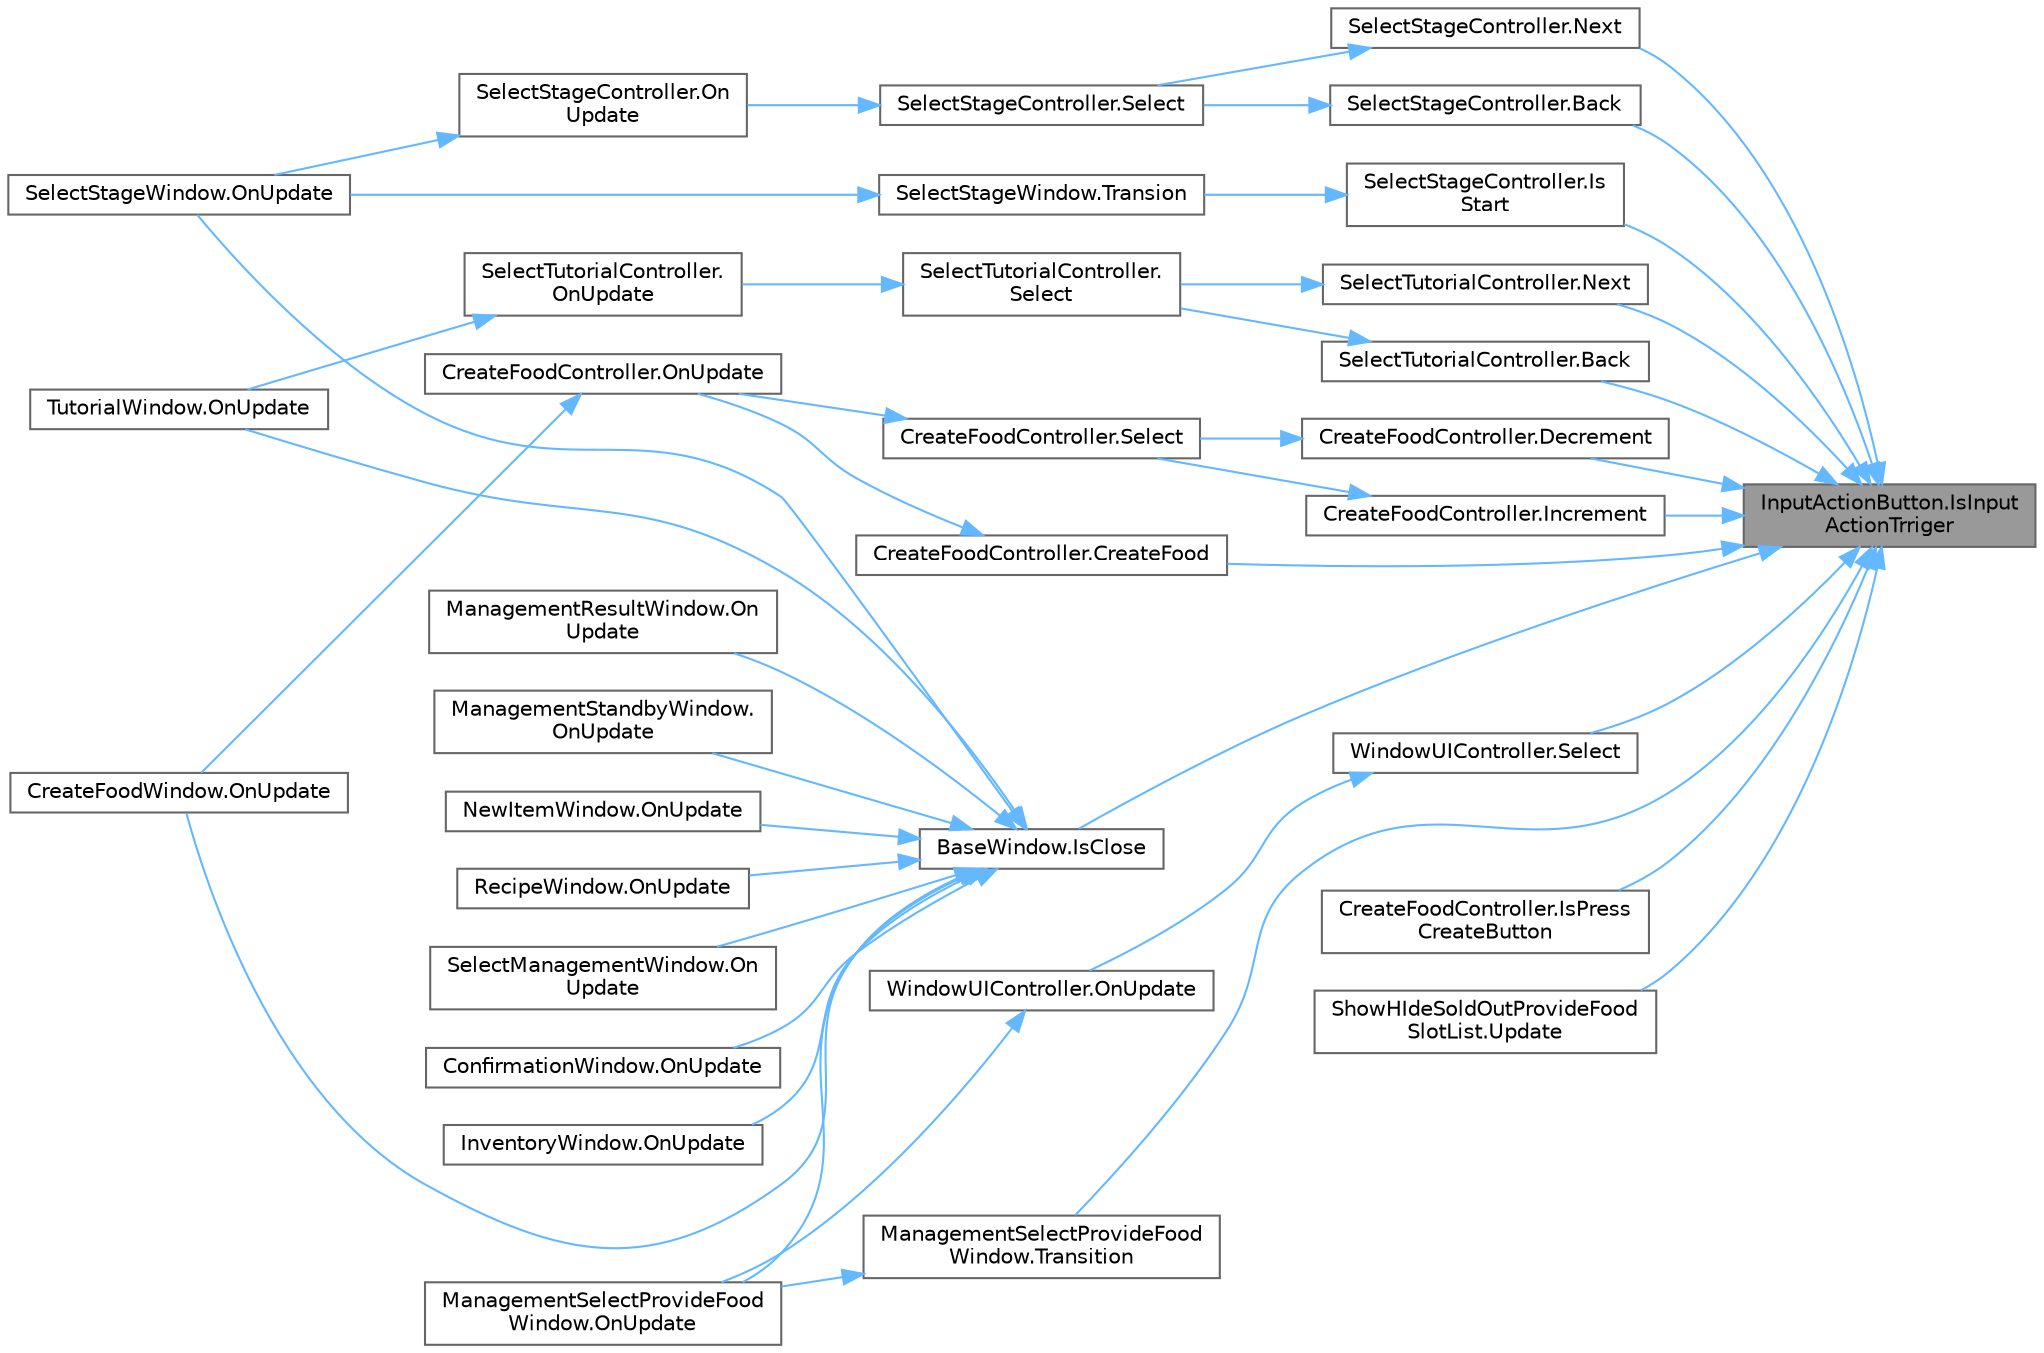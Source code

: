 digraph "InputActionButton.IsInputActionTrriger"
{
 // LATEX_PDF_SIZE
  bgcolor="transparent";
  edge [fontname=Helvetica,fontsize=10,labelfontname=Helvetica,labelfontsize=10];
  node [fontname=Helvetica,fontsize=10,shape=box,height=0.2,width=0.4];
  rankdir="RL";
  Node1 [id="Node000001",label="InputActionButton.IsInput\lActionTrriger",height=0.2,width=0.4,color="gray40", fillcolor="grey60", style="filled", fontcolor="black",tooltip="ボタンを選択したかどうか"];
  Node1 -> Node2 [id="edge1_Node000001_Node000002",dir="back",color="steelblue1",style="solid",tooltip=" "];
  Node2 [id="Node000002",label="SelectStageController.Back",height=0.2,width=0.4,color="grey40", fillcolor="white", style="filled",URL="$class_select_stage_controller.html#aa8d39826d866dbc485f978aaf2c93ba6",tooltip=" "];
  Node2 -> Node3 [id="edge2_Node000002_Node000003",dir="back",color="steelblue1",style="solid",tooltip=" "];
  Node3 [id="Node000003",label="SelectStageController.Select",height=0.2,width=0.4,color="grey40", fillcolor="white", style="filled",URL="$class_select_stage_controller.html#a21357a787ee44f06a76e1760fc119612",tooltip=" "];
  Node3 -> Node4 [id="edge3_Node000003_Node000004",dir="back",color="steelblue1",style="solid",tooltip=" "];
  Node4 [id="Node000004",label="SelectStageController.On\lUpdate",height=0.2,width=0.4,color="grey40", fillcolor="white", style="filled",URL="$class_select_stage_controller.html#a65700719303fb5efa3e0bfd7d10b2da4",tooltip=" "];
  Node4 -> Node5 [id="edge4_Node000004_Node000005",dir="back",color="steelblue1",style="solid",tooltip=" "];
  Node5 [id="Node000005",label="SelectStageWindow.OnUpdate",height=0.2,width=0.4,color="grey40", fillcolor="white", style="filled",URL="$class_select_stage_window.html#a6904b552da9f3c8c90ef211989df1d8f",tooltip=" "];
  Node1 -> Node6 [id="edge5_Node000001_Node000006",dir="back",color="steelblue1",style="solid",tooltip=" "];
  Node6 [id="Node000006",label="SelectTutorialController.Back",height=0.2,width=0.4,color="grey40", fillcolor="white", style="filled",URL="$class_select_tutorial_controller.html#a6f7a26104a010f17e840b8261596ea8c",tooltip=" "];
  Node6 -> Node7 [id="edge6_Node000006_Node000007",dir="back",color="steelblue1",style="solid",tooltip=" "];
  Node7 [id="Node000007",label="SelectTutorialController.\lSelect",height=0.2,width=0.4,color="grey40", fillcolor="white", style="filled",URL="$class_select_tutorial_controller.html#a6ab22f77912a582869fcbc54d1d47764",tooltip=" "];
  Node7 -> Node8 [id="edge7_Node000007_Node000008",dir="back",color="steelblue1",style="solid",tooltip=" "];
  Node8 [id="Node000008",label="SelectTutorialController.\lOnUpdate",height=0.2,width=0.4,color="grey40", fillcolor="white", style="filled",URL="$class_select_tutorial_controller.html#ab9107be475a165eba4557e7af9458326",tooltip="実行処理"];
  Node8 -> Node9 [id="edge8_Node000008_Node000009",dir="back",color="steelblue1",style="solid",tooltip=" "];
  Node9 [id="Node000009",label="TutorialWindow.OnUpdate",height=0.2,width=0.4,color="grey40", fillcolor="white", style="filled",URL="$class_tutorial_window.html#a98db55f5bea25b5317765f310fb89ee4",tooltip=" "];
  Node1 -> Node10 [id="edge9_Node000001_Node000010",dir="back",color="steelblue1",style="solid",tooltip=" "];
  Node10 [id="Node000010",label="CreateFoodController.CreateFood",height=0.2,width=0.4,color="grey40", fillcolor="white", style="filled",URL="$class_create_food_controller.html#a8a5c9a8cd6c5a2b4d3f032daf443e366",tooltip=" "];
  Node10 -> Node11 [id="edge10_Node000010_Node000011",dir="back",color="steelblue1",style="solid",tooltip=" "];
  Node11 [id="Node000011",label="CreateFoodController.OnUpdate",height=0.2,width=0.4,color="grey40", fillcolor="white", style="filled",URL="$class_create_food_controller.html#ad4d60dc7157247326f383c8ceb25f76e",tooltip="実行処理"];
  Node11 -> Node12 [id="edge11_Node000011_Node000012",dir="back",color="steelblue1",style="solid",tooltip=" "];
  Node12 [id="Node000012",label="CreateFoodWindow.OnUpdate",height=0.2,width=0.4,color="grey40", fillcolor="white", style="filled",URL="$class_create_food_window.html#add6e26869c70228c376ff3531aee63dc",tooltip=" "];
  Node1 -> Node13 [id="edge12_Node000001_Node000013",dir="back",color="steelblue1",style="solid",tooltip=" "];
  Node13 [id="Node000013",label="CreateFoodController.Decrement",height=0.2,width=0.4,color="grey40", fillcolor="white", style="filled",URL="$class_create_food_controller.html#a30c8376f6da3f6d720a7c836185c9ab3",tooltip=" "];
  Node13 -> Node14 [id="edge13_Node000013_Node000014",dir="back",color="steelblue1",style="solid",tooltip=" "];
  Node14 [id="Node000014",label="CreateFoodController.Select",height=0.2,width=0.4,color="grey40", fillcolor="white", style="filled",URL="$class_create_food_controller.html#a4057a9ed1efbbf3b6138d06bd3bee120",tooltip=" "];
  Node14 -> Node11 [id="edge14_Node000014_Node000011",dir="back",color="steelblue1",style="solid",tooltip=" "];
  Node1 -> Node15 [id="edge15_Node000001_Node000015",dir="back",color="steelblue1",style="solid",tooltip=" "];
  Node15 [id="Node000015",label="CreateFoodController.Increment",height=0.2,width=0.4,color="grey40", fillcolor="white", style="filled",URL="$class_create_food_controller.html#a83cb7671ab188d9b9fbc1017537a9f58",tooltip=" "];
  Node15 -> Node14 [id="edge16_Node000015_Node000014",dir="back",color="steelblue1",style="solid",tooltip=" "];
  Node1 -> Node16 [id="edge17_Node000001_Node000016",dir="back",color="steelblue1",style="solid",tooltip=" "];
  Node16 [id="Node000016",label="BaseWindow.IsClose",height=0.2,width=0.4,color="grey40", fillcolor="white", style="filled",URL="$class_base_window.html#a963afa35622584163fdbe1b4a20790d4",tooltip=" "];
  Node16 -> Node17 [id="edge18_Node000016_Node000017",dir="back",color="steelblue1",style="solid",tooltip=" "];
  Node17 [id="Node000017",label="ConfirmationWindow.OnUpdate",height=0.2,width=0.4,color="grey40", fillcolor="white", style="filled",URL="$class_confirmation_window.html#a95fc4abf1373738ef91d4e3a691dcf45",tooltip=" "];
  Node16 -> Node12 [id="edge19_Node000016_Node000012",dir="back",color="steelblue1",style="solid",tooltip=" "];
  Node16 -> Node18 [id="edge20_Node000016_Node000018",dir="back",color="steelblue1",style="solid",tooltip=" "];
  Node18 [id="Node000018",label="InventoryWindow.OnUpdate",height=0.2,width=0.4,color="grey40", fillcolor="white", style="filled",URL="$class_inventory_window.html#a735ed76fd07862674c24d7afa1f6fe21",tooltip=" "];
  Node16 -> Node19 [id="edge21_Node000016_Node000019",dir="back",color="steelblue1",style="solid",tooltip=" "];
  Node19 [id="Node000019",label="ManagementResultWindow.On\lUpdate",height=0.2,width=0.4,color="grey40", fillcolor="white", style="filled",URL="$class_management_result_window.html#add46c616c262c2a7c11352aef93b2005",tooltip=" "];
  Node16 -> Node20 [id="edge22_Node000016_Node000020",dir="back",color="steelblue1",style="solid",tooltip=" "];
  Node20 [id="Node000020",label="ManagementSelectProvideFood\lWindow.OnUpdate",height=0.2,width=0.4,color="grey40", fillcolor="white", style="filled",URL="$class_management_select_provide_food_window.html#ae7c918611d49b0020ad2d1e673c4ccf5",tooltip=" "];
  Node16 -> Node21 [id="edge23_Node000016_Node000021",dir="back",color="steelblue1",style="solid",tooltip=" "];
  Node21 [id="Node000021",label="ManagementStandbyWindow.\lOnUpdate",height=0.2,width=0.4,color="grey40", fillcolor="white", style="filled",URL="$class_management_standby_window.html#a99df7f1e88b16f2618a6fc26d76a2470",tooltip=" "];
  Node16 -> Node22 [id="edge24_Node000016_Node000022",dir="back",color="steelblue1",style="solid",tooltip=" "];
  Node22 [id="Node000022",label="NewItemWindow.OnUpdate",height=0.2,width=0.4,color="grey40", fillcolor="white", style="filled",URL="$class_new_item_window.html#aa34ebf692699bb6f404d289a3142a7bb",tooltip=" "];
  Node16 -> Node23 [id="edge25_Node000016_Node000023",dir="back",color="steelblue1",style="solid",tooltip=" "];
  Node23 [id="Node000023",label="RecipeWindow.OnUpdate",height=0.2,width=0.4,color="grey40", fillcolor="white", style="filled",URL="$class_recipe_window.html#a91631656f295517aab1d288bc6a5ba8b",tooltip=" "];
  Node16 -> Node24 [id="edge26_Node000016_Node000024",dir="back",color="steelblue1",style="solid",tooltip=" "];
  Node24 [id="Node000024",label="SelectManagementWindow.On\lUpdate",height=0.2,width=0.4,color="grey40", fillcolor="white", style="filled",URL="$class_select_management_window.html#ae457e5af9acbde27df5134abed497327",tooltip=" "];
  Node16 -> Node5 [id="edge27_Node000016_Node000005",dir="back",color="steelblue1",style="solid",tooltip=" "];
  Node16 -> Node9 [id="edge28_Node000016_Node000009",dir="back",color="steelblue1",style="solid",tooltip=" "];
  Node1 -> Node25 [id="edge29_Node000001_Node000025",dir="back",color="steelblue1",style="solid",tooltip=" "];
  Node25 [id="Node000025",label="CreateFoodController.IsPress\lCreateButton",height=0.2,width=0.4,color="grey40", fillcolor="white", style="filled",URL="$class_create_food_controller.html#aae361a15b6fef3793111b8c305fbd8bd",tooltip="料理を作成するボタンが押されたか"];
  Node1 -> Node26 [id="edge30_Node000001_Node000026",dir="back",color="steelblue1",style="solid",tooltip=" "];
  Node26 [id="Node000026",label="SelectStageController.Is\lStart",height=0.2,width=0.4,color="grey40", fillcolor="white", style="filled",URL="$class_select_stage_controller.html#a043b6e8a93b4e6a63ffff79e62be7d42",tooltip=" "];
  Node26 -> Node27 [id="edge31_Node000026_Node000027",dir="back",color="steelblue1",style="solid",tooltip=" "];
  Node27 [id="Node000027",label="SelectStageWindow.Transion",height=0.2,width=0.4,color="grey40", fillcolor="white", style="filled",URL="$class_select_stage_window.html#a8812b525b90f12f9d3f601c79d5f8b26",tooltip=" "];
  Node27 -> Node5 [id="edge32_Node000027_Node000005",dir="back",color="steelblue1",style="solid",tooltip=" "];
  Node1 -> Node28 [id="edge33_Node000001_Node000028",dir="back",color="steelblue1",style="solid",tooltip=" "];
  Node28 [id="Node000028",label="SelectStageController.Next",height=0.2,width=0.4,color="grey40", fillcolor="white", style="filled",URL="$class_select_stage_controller.html#a49b32181213712d16724f45dd80587e4",tooltip=" "];
  Node28 -> Node3 [id="edge34_Node000028_Node000003",dir="back",color="steelblue1",style="solid",tooltip=" "];
  Node1 -> Node29 [id="edge35_Node000001_Node000029",dir="back",color="steelblue1",style="solid",tooltip=" "];
  Node29 [id="Node000029",label="SelectTutorialController.Next",height=0.2,width=0.4,color="grey40", fillcolor="white", style="filled",URL="$class_select_tutorial_controller.html#aa30948808b50f0d25c9c00a52787e45a",tooltip=" "];
  Node29 -> Node7 [id="edge36_Node000029_Node000007",dir="back",color="steelblue1",style="solid",tooltip=" "];
  Node1 -> Node30 [id="edge37_Node000001_Node000030",dir="back",color="steelblue1",style="solid",tooltip=" "];
  Node30 [id="Node000030",label="WindowUIController.Select",height=0.2,width=0.4,color="grey40", fillcolor="white", style="filled",URL="$class_window_u_i_controller.html#acaedd3b56c31e4eb070a5fc9c2242b12",tooltip=" "];
  Node30 -> Node31 [id="edge38_Node000030_Node000031",dir="back",color="steelblue1",style="solid",tooltip=" "];
  Node31 [id="Node000031",label="WindowUIController.OnUpdate",height=0.2,width=0.4,color="grey40", fillcolor="white", style="filled",URL="$class_window_u_i_controller.html#a883d549975cad2ed0e98c77dc39b0a5f",tooltip="実行処理"];
  Node31 -> Node20 [id="edge39_Node000031_Node000020",dir="back",color="steelblue1",style="solid",tooltip=" "];
  Node1 -> Node32 [id="edge40_Node000001_Node000032",dir="back",color="steelblue1",style="solid",tooltip=" "];
  Node32 [id="Node000032",label="ManagementSelectProvideFood\lWindow.Transition",height=0.2,width=0.4,color="grey40", fillcolor="white", style="filled",URL="$class_management_select_provide_food_window.html#a8eb04f2f8193312d709e02c70163475a",tooltip=" "];
  Node32 -> Node20 [id="edge41_Node000032_Node000020",dir="back",color="steelblue1",style="solid",tooltip=" "];
  Node1 -> Node33 [id="edge42_Node000001_Node000033",dir="back",color="steelblue1",style="solid",tooltip=" "];
  Node33 [id="Node000033",label="ShowHIdeSoldOutProvideFood\lSlotList.Update",height=0.2,width=0.4,color="grey40", fillcolor="white", style="filled",URL="$class_show_h_ide_sold_out_provide_food_slot_list.html#ae6f4a6519db5cdbaef61abec9e80b190",tooltip=" "];
}
